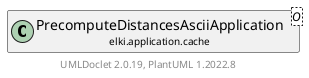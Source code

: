 @startuml
    remove .*\.(Instance|Par|Parameterizer|Factory)$
    set namespaceSeparator none
    hide empty fields
    hide empty methods

    class "<size:14>PrecomputeDistancesAsciiApplication.Par\n<size:10>elki.application.cache" as elki.application.cache.PrecomputeDistancesAsciiApplication.Par<O> [[PrecomputeDistancesAsciiApplication.Par.html]] {
        {static} +DISTANCE_ID: OptionID
        -database: Database
        -distance: Distance<? super O>
        -out: Path
        +configure(Parameterization): void
        +make(): PrecomputeDistancesAsciiApplication<O>
    }

    abstract class "<size:14>AbstractApplication.Par\n<size:10>elki.application" as elki.application.AbstractApplication.Par [[../AbstractApplication.Par.html]] {
        {abstract} +make(): AbstractApplication
    }
    class "<size:14>PrecomputeDistancesAsciiApplication\n<size:10>elki.application.cache" as elki.application.cache.PrecomputeDistancesAsciiApplication<O> [[PrecomputeDistancesAsciiApplication.html]]

    elki.application.AbstractApplication.Par <|-- elki.application.cache.PrecomputeDistancesAsciiApplication.Par
    elki.application.cache.PrecomputeDistancesAsciiApplication +-- elki.application.cache.PrecomputeDistancesAsciiApplication.Par

    center footer UMLDoclet 2.0.19, PlantUML 1.2022.8
@enduml
